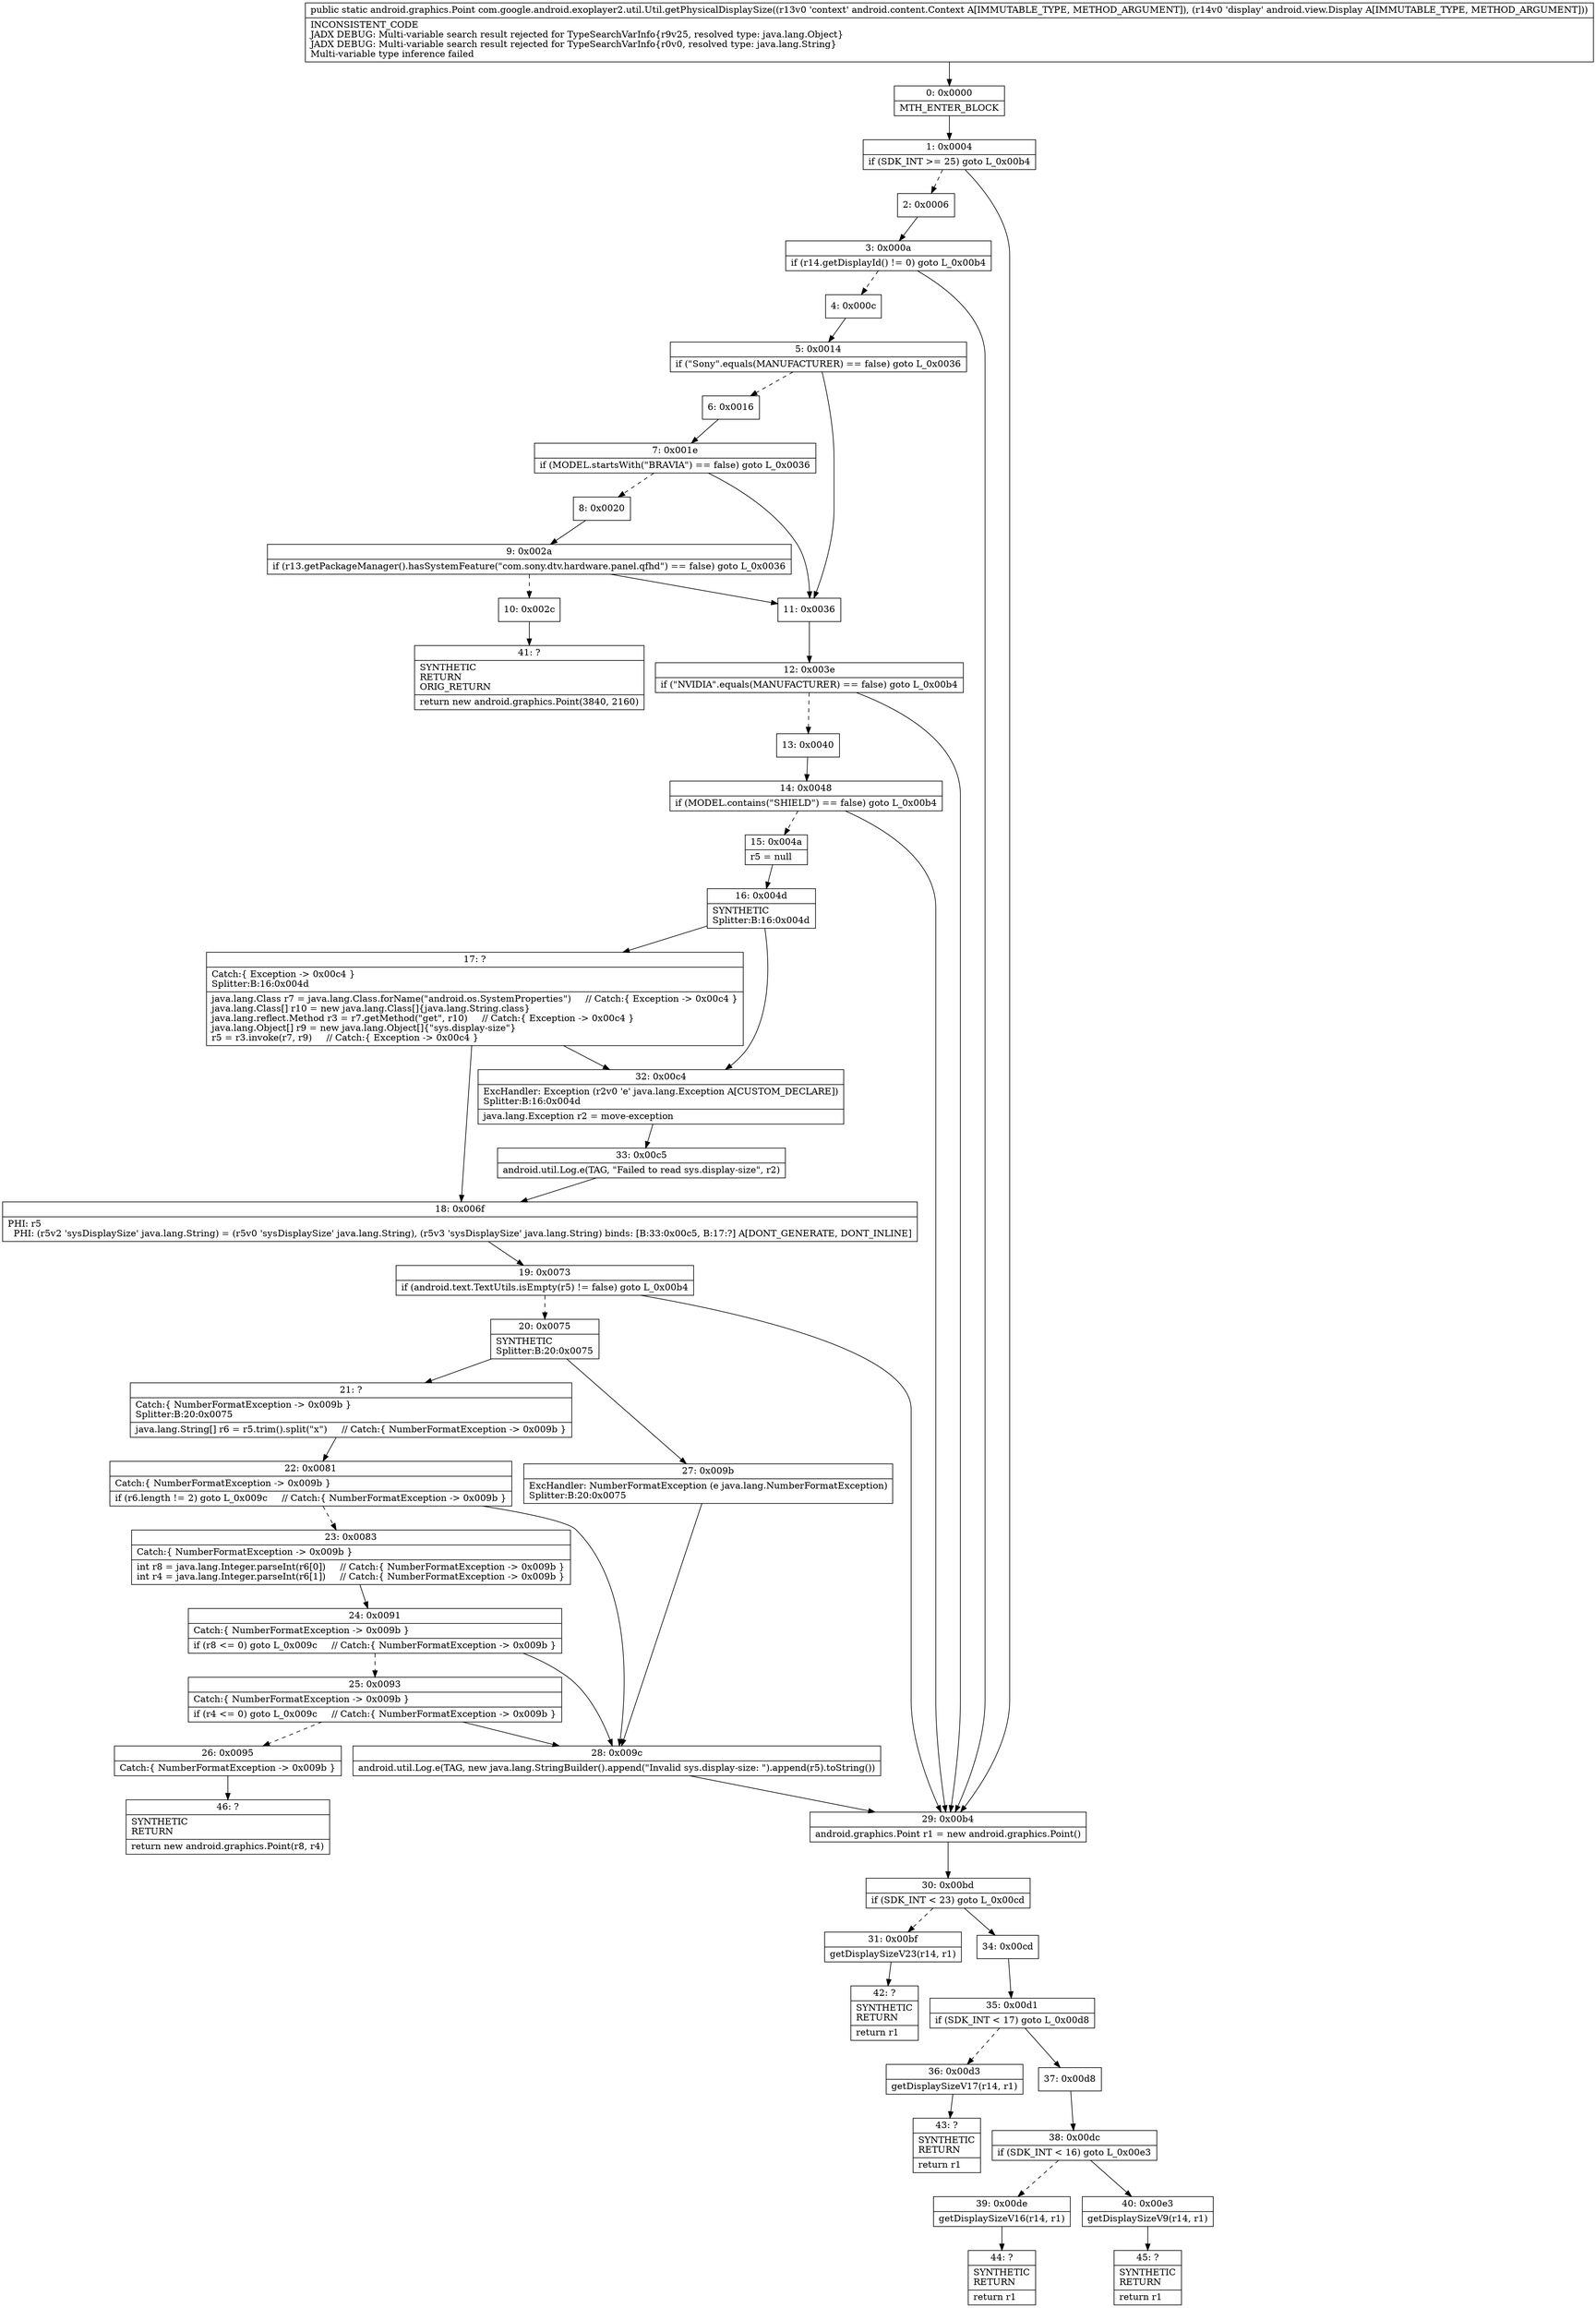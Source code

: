 digraph "CFG forcom.google.android.exoplayer2.util.Util.getPhysicalDisplaySize(Landroid\/content\/Context;Landroid\/view\/Display;)Landroid\/graphics\/Point;" {
Node_0 [shape=record,label="{0\:\ 0x0000|MTH_ENTER_BLOCK\l}"];
Node_1 [shape=record,label="{1\:\ 0x0004|if (SDK_INT \>= 25) goto L_0x00b4\l}"];
Node_2 [shape=record,label="{2\:\ 0x0006}"];
Node_3 [shape=record,label="{3\:\ 0x000a|if (r14.getDisplayId() != 0) goto L_0x00b4\l}"];
Node_4 [shape=record,label="{4\:\ 0x000c}"];
Node_5 [shape=record,label="{5\:\ 0x0014|if (\"Sony\".equals(MANUFACTURER) == false) goto L_0x0036\l}"];
Node_6 [shape=record,label="{6\:\ 0x0016}"];
Node_7 [shape=record,label="{7\:\ 0x001e|if (MODEL.startsWith(\"BRAVIA\") == false) goto L_0x0036\l}"];
Node_8 [shape=record,label="{8\:\ 0x0020}"];
Node_9 [shape=record,label="{9\:\ 0x002a|if (r13.getPackageManager().hasSystemFeature(\"com.sony.dtv.hardware.panel.qfhd\") == false) goto L_0x0036\l}"];
Node_10 [shape=record,label="{10\:\ 0x002c}"];
Node_11 [shape=record,label="{11\:\ 0x0036}"];
Node_12 [shape=record,label="{12\:\ 0x003e|if (\"NVIDIA\".equals(MANUFACTURER) == false) goto L_0x00b4\l}"];
Node_13 [shape=record,label="{13\:\ 0x0040}"];
Node_14 [shape=record,label="{14\:\ 0x0048|if (MODEL.contains(\"SHIELD\") == false) goto L_0x00b4\l}"];
Node_15 [shape=record,label="{15\:\ 0x004a|r5 = null\l}"];
Node_16 [shape=record,label="{16\:\ 0x004d|SYNTHETIC\lSplitter:B:16:0x004d\l}"];
Node_17 [shape=record,label="{17\:\ ?|Catch:\{ Exception \-\> 0x00c4 \}\lSplitter:B:16:0x004d\l|java.lang.Class r7 = java.lang.Class.forName(\"android.os.SystemProperties\")     \/\/ Catch:\{ Exception \-\> 0x00c4 \}\ljava.lang.Class[] r10 = new java.lang.Class[]\{java.lang.String.class\}\ljava.lang.reflect.Method r3 = r7.getMethod(\"get\", r10)     \/\/ Catch:\{ Exception \-\> 0x00c4 \}\ljava.lang.Object[] r9 = new java.lang.Object[]\{\"sys.display\-size\"\}\lr5 = r3.invoke(r7, r9)     \/\/ Catch:\{ Exception \-\> 0x00c4 \}\l}"];
Node_18 [shape=record,label="{18\:\ 0x006f|PHI: r5 \l  PHI: (r5v2 'sysDisplaySize' java.lang.String) = (r5v0 'sysDisplaySize' java.lang.String), (r5v3 'sysDisplaySize' java.lang.String) binds: [B:33:0x00c5, B:17:?] A[DONT_GENERATE, DONT_INLINE]\l}"];
Node_19 [shape=record,label="{19\:\ 0x0073|if (android.text.TextUtils.isEmpty(r5) != false) goto L_0x00b4\l}"];
Node_20 [shape=record,label="{20\:\ 0x0075|SYNTHETIC\lSplitter:B:20:0x0075\l}"];
Node_21 [shape=record,label="{21\:\ ?|Catch:\{ NumberFormatException \-\> 0x009b \}\lSplitter:B:20:0x0075\l|java.lang.String[] r6 = r5.trim().split(\"x\")     \/\/ Catch:\{ NumberFormatException \-\> 0x009b \}\l}"];
Node_22 [shape=record,label="{22\:\ 0x0081|Catch:\{ NumberFormatException \-\> 0x009b \}\l|if (r6.length != 2) goto L_0x009c     \/\/ Catch:\{ NumberFormatException \-\> 0x009b \}\l}"];
Node_23 [shape=record,label="{23\:\ 0x0083|Catch:\{ NumberFormatException \-\> 0x009b \}\l|int r8 = java.lang.Integer.parseInt(r6[0])     \/\/ Catch:\{ NumberFormatException \-\> 0x009b \}\lint r4 = java.lang.Integer.parseInt(r6[1])     \/\/ Catch:\{ NumberFormatException \-\> 0x009b \}\l}"];
Node_24 [shape=record,label="{24\:\ 0x0091|Catch:\{ NumberFormatException \-\> 0x009b \}\l|if (r8 \<= 0) goto L_0x009c     \/\/ Catch:\{ NumberFormatException \-\> 0x009b \}\l}"];
Node_25 [shape=record,label="{25\:\ 0x0093|Catch:\{ NumberFormatException \-\> 0x009b \}\l|if (r4 \<= 0) goto L_0x009c     \/\/ Catch:\{ NumberFormatException \-\> 0x009b \}\l}"];
Node_26 [shape=record,label="{26\:\ 0x0095|Catch:\{ NumberFormatException \-\> 0x009b \}\l}"];
Node_27 [shape=record,label="{27\:\ 0x009b|ExcHandler: NumberFormatException (e java.lang.NumberFormatException)\lSplitter:B:20:0x0075\l}"];
Node_28 [shape=record,label="{28\:\ 0x009c|android.util.Log.e(TAG, new java.lang.StringBuilder().append(\"Invalid sys.display\-size: \").append(r5).toString())\l}"];
Node_29 [shape=record,label="{29\:\ 0x00b4|android.graphics.Point r1 = new android.graphics.Point()\l}"];
Node_30 [shape=record,label="{30\:\ 0x00bd|if (SDK_INT \< 23) goto L_0x00cd\l}"];
Node_31 [shape=record,label="{31\:\ 0x00bf|getDisplaySizeV23(r14, r1)\l}"];
Node_32 [shape=record,label="{32\:\ 0x00c4|ExcHandler: Exception (r2v0 'e' java.lang.Exception A[CUSTOM_DECLARE])\lSplitter:B:16:0x004d\l|java.lang.Exception r2 = move\-exception\l}"];
Node_33 [shape=record,label="{33\:\ 0x00c5|android.util.Log.e(TAG, \"Failed to read sys.display\-size\", r2)\l}"];
Node_34 [shape=record,label="{34\:\ 0x00cd}"];
Node_35 [shape=record,label="{35\:\ 0x00d1|if (SDK_INT \< 17) goto L_0x00d8\l}"];
Node_36 [shape=record,label="{36\:\ 0x00d3|getDisplaySizeV17(r14, r1)\l}"];
Node_37 [shape=record,label="{37\:\ 0x00d8}"];
Node_38 [shape=record,label="{38\:\ 0x00dc|if (SDK_INT \< 16) goto L_0x00e3\l}"];
Node_39 [shape=record,label="{39\:\ 0x00de|getDisplaySizeV16(r14, r1)\l}"];
Node_40 [shape=record,label="{40\:\ 0x00e3|getDisplaySizeV9(r14, r1)\l}"];
Node_41 [shape=record,label="{41\:\ ?|SYNTHETIC\lRETURN\lORIG_RETURN\l|return new android.graphics.Point(3840, 2160)\l}"];
Node_42 [shape=record,label="{42\:\ ?|SYNTHETIC\lRETURN\l|return r1\l}"];
Node_43 [shape=record,label="{43\:\ ?|SYNTHETIC\lRETURN\l|return r1\l}"];
Node_44 [shape=record,label="{44\:\ ?|SYNTHETIC\lRETURN\l|return r1\l}"];
Node_45 [shape=record,label="{45\:\ ?|SYNTHETIC\lRETURN\l|return r1\l}"];
Node_46 [shape=record,label="{46\:\ ?|SYNTHETIC\lRETURN\l|return new android.graphics.Point(r8, r4)\l}"];
MethodNode[shape=record,label="{public static android.graphics.Point com.google.android.exoplayer2.util.Util.getPhysicalDisplaySize((r13v0 'context' android.content.Context A[IMMUTABLE_TYPE, METHOD_ARGUMENT]), (r14v0 'display' android.view.Display A[IMMUTABLE_TYPE, METHOD_ARGUMENT]))  | INCONSISTENT_CODE\lJADX DEBUG: Multi\-variable search result rejected for TypeSearchVarInfo\{r9v25, resolved type: java.lang.Object\}\lJADX DEBUG: Multi\-variable search result rejected for TypeSearchVarInfo\{r0v0, resolved type: java.lang.String\}\lMulti\-variable type inference failed\l}"];
MethodNode -> Node_0;
Node_0 -> Node_1;
Node_1 -> Node_2[style=dashed];
Node_1 -> Node_29;
Node_2 -> Node_3;
Node_3 -> Node_4[style=dashed];
Node_3 -> Node_29;
Node_4 -> Node_5;
Node_5 -> Node_6[style=dashed];
Node_5 -> Node_11;
Node_6 -> Node_7;
Node_7 -> Node_8[style=dashed];
Node_7 -> Node_11;
Node_8 -> Node_9;
Node_9 -> Node_10[style=dashed];
Node_9 -> Node_11;
Node_10 -> Node_41;
Node_11 -> Node_12;
Node_12 -> Node_13[style=dashed];
Node_12 -> Node_29;
Node_13 -> Node_14;
Node_14 -> Node_15[style=dashed];
Node_14 -> Node_29;
Node_15 -> Node_16;
Node_16 -> Node_17;
Node_16 -> Node_32;
Node_17 -> Node_18;
Node_17 -> Node_32;
Node_18 -> Node_19;
Node_19 -> Node_20[style=dashed];
Node_19 -> Node_29;
Node_20 -> Node_21;
Node_20 -> Node_27;
Node_21 -> Node_22;
Node_22 -> Node_23[style=dashed];
Node_22 -> Node_28;
Node_23 -> Node_24;
Node_24 -> Node_25[style=dashed];
Node_24 -> Node_28;
Node_25 -> Node_26[style=dashed];
Node_25 -> Node_28;
Node_26 -> Node_46;
Node_27 -> Node_28;
Node_28 -> Node_29;
Node_29 -> Node_30;
Node_30 -> Node_31[style=dashed];
Node_30 -> Node_34;
Node_31 -> Node_42;
Node_32 -> Node_33;
Node_33 -> Node_18;
Node_34 -> Node_35;
Node_35 -> Node_36[style=dashed];
Node_35 -> Node_37;
Node_36 -> Node_43;
Node_37 -> Node_38;
Node_38 -> Node_39[style=dashed];
Node_38 -> Node_40;
Node_39 -> Node_44;
Node_40 -> Node_45;
}

